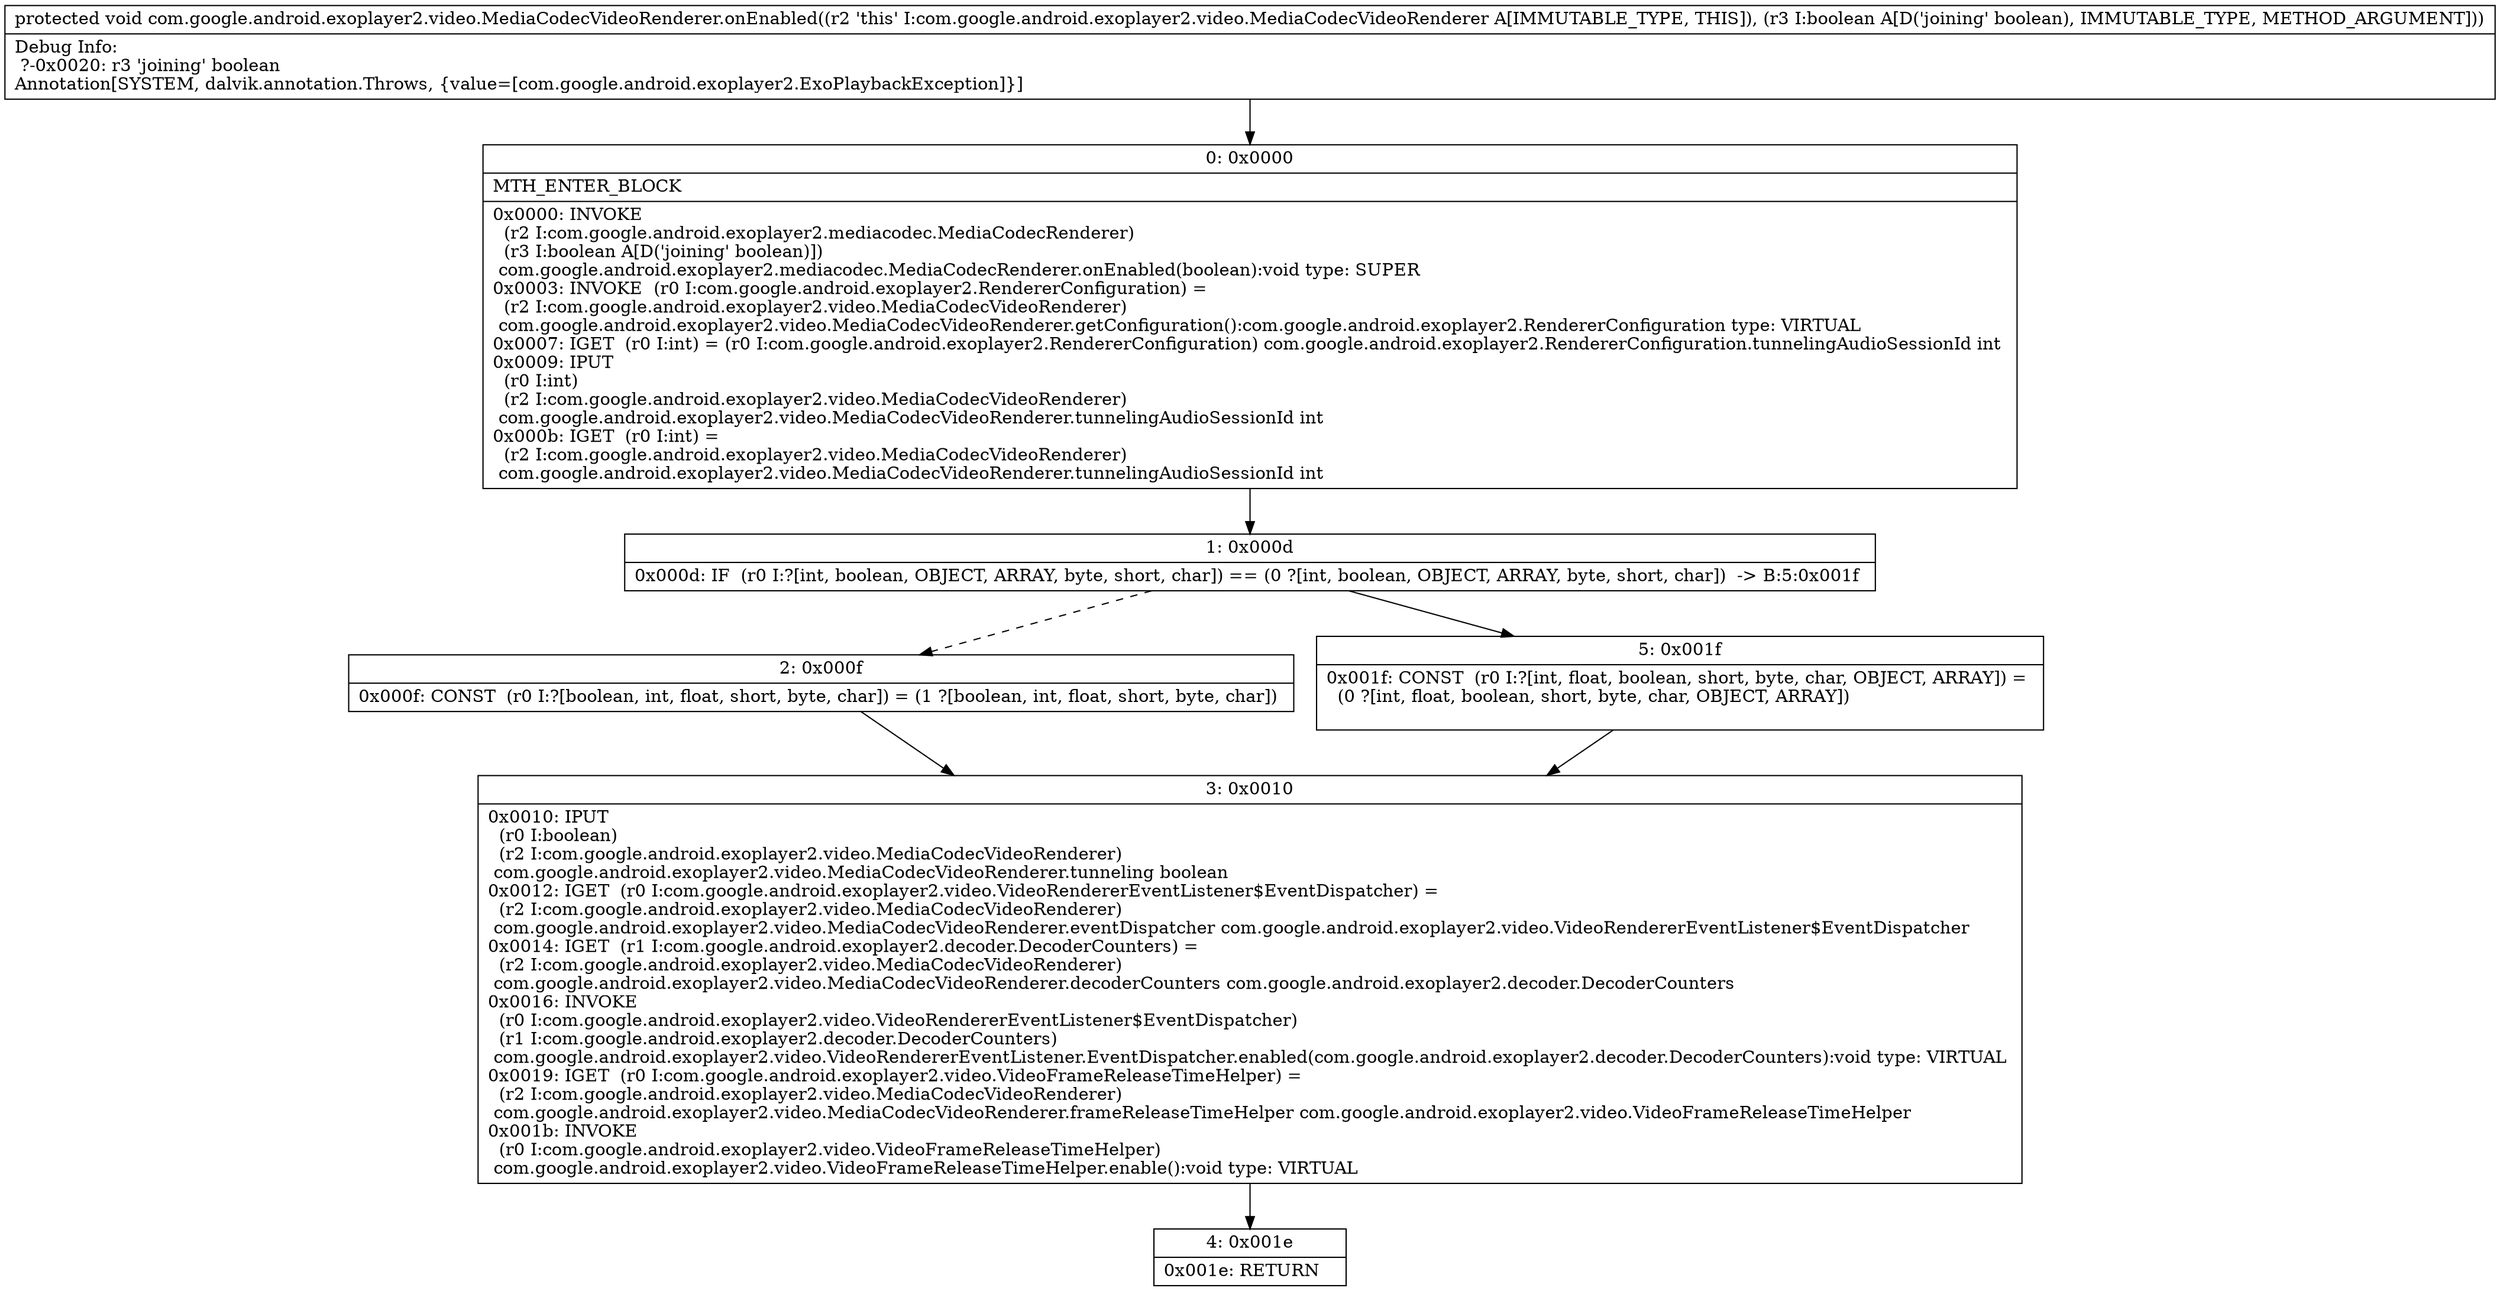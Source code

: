 digraph "CFG forcom.google.android.exoplayer2.video.MediaCodecVideoRenderer.onEnabled(Z)V" {
Node_0 [shape=record,label="{0\:\ 0x0000|MTH_ENTER_BLOCK\l|0x0000: INVOKE  \l  (r2 I:com.google.android.exoplayer2.mediacodec.MediaCodecRenderer)\l  (r3 I:boolean A[D('joining' boolean)])\l com.google.android.exoplayer2.mediacodec.MediaCodecRenderer.onEnabled(boolean):void type: SUPER \l0x0003: INVOKE  (r0 I:com.google.android.exoplayer2.RendererConfiguration) = \l  (r2 I:com.google.android.exoplayer2.video.MediaCodecVideoRenderer)\l com.google.android.exoplayer2.video.MediaCodecVideoRenderer.getConfiguration():com.google.android.exoplayer2.RendererConfiguration type: VIRTUAL \l0x0007: IGET  (r0 I:int) = (r0 I:com.google.android.exoplayer2.RendererConfiguration) com.google.android.exoplayer2.RendererConfiguration.tunnelingAudioSessionId int \l0x0009: IPUT  \l  (r0 I:int)\l  (r2 I:com.google.android.exoplayer2.video.MediaCodecVideoRenderer)\l com.google.android.exoplayer2.video.MediaCodecVideoRenderer.tunnelingAudioSessionId int \l0x000b: IGET  (r0 I:int) = \l  (r2 I:com.google.android.exoplayer2.video.MediaCodecVideoRenderer)\l com.google.android.exoplayer2.video.MediaCodecVideoRenderer.tunnelingAudioSessionId int \l}"];
Node_1 [shape=record,label="{1\:\ 0x000d|0x000d: IF  (r0 I:?[int, boolean, OBJECT, ARRAY, byte, short, char]) == (0 ?[int, boolean, OBJECT, ARRAY, byte, short, char])  \-\> B:5:0x001f \l}"];
Node_2 [shape=record,label="{2\:\ 0x000f|0x000f: CONST  (r0 I:?[boolean, int, float, short, byte, char]) = (1 ?[boolean, int, float, short, byte, char]) \l}"];
Node_3 [shape=record,label="{3\:\ 0x0010|0x0010: IPUT  \l  (r0 I:boolean)\l  (r2 I:com.google.android.exoplayer2.video.MediaCodecVideoRenderer)\l com.google.android.exoplayer2.video.MediaCodecVideoRenderer.tunneling boolean \l0x0012: IGET  (r0 I:com.google.android.exoplayer2.video.VideoRendererEventListener$EventDispatcher) = \l  (r2 I:com.google.android.exoplayer2.video.MediaCodecVideoRenderer)\l com.google.android.exoplayer2.video.MediaCodecVideoRenderer.eventDispatcher com.google.android.exoplayer2.video.VideoRendererEventListener$EventDispatcher \l0x0014: IGET  (r1 I:com.google.android.exoplayer2.decoder.DecoderCounters) = \l  (r2 I:com.google.android.exoplayer2.video.MediaCodecVideoRenderer)\l com.google.android.exoplayer2.video.MediaCodecVideoRenderer.decoderCounters com.google.android.exoplayer2.decoder.DecoderCounters \l0x0016: INVOKE  \l  (r0 I:com.google.android.exoplayer2.video.VideoRendererEventListener$EventDispatcher)\l  (r1 I:com.google.android.exoplayer2.decoder.DecoderCounters)\l com.google.android.exoplayer2.video.VideoRendererEventListener.EventDispatcher.enabled(com.google.android.exoplayer2.decoder.DecoderCounters):void type: VIRTUAL \l0x0019: IGET  (r0 I:com.google.android.exoplayer2.video.VideoFrameReleaseTimeHelper) = \l  (r2 I:com.google.android.exoplayer2.video.MediaCodecVideoRenderer)\l com.google.android.exoplayer2.video.MediaCodecVideoRenderer.frameReleaseTimeHelper com.google.android.exoplayer2.video.VideoFrameReleaseTimeHelper \l0x001b: INVOKE  \l  (r0 I:com.google.android.exoplayer2.video.VideoFrameReleaseTimeHelper)\l com.google.android.exoplayer2.video.VideoFrameReleaseTimeHelper.enable():void type: VIRTUAL \l}"];
Node_4 [shape=record,label="{4\:\ 0x001e|0x001e: RETURN   \l}"];
Node_5 [shape=record,label="{5\:\ 0x001f|0x001f: CONST  (r0 I:?[int, float, boolean, short, byte, char, OBJECT, ARRAY]) = \l  (0 ?[int, float, boolean, short, byte, char, OBJECT, ARRAY])\l \l}"];
MethodNode[shape=record,label="{protected void com.google.android.exoplayer2.video.MediaCodecVideoRenderer.onEnabled((r2 'this' I:com.google.android.exoplayer2.video.MediaCodecVideoRenderer A[IMMUTABLE_TYPE, THIS]), (r3 I:boolean A[D('joining' boolean), IMMUTABLE_TYPE, METHOD_ARGUMENT]))  | Debug Info:\l  ?\-0x0020: r3 'joining' boolean\lAnnotation[SYSTEM, dalvik.annotation.Throws, \{value=[com.google.android.exoplayer2.ExoPlaybackException]\}]\l}"];
MethodNode -> Node_0;
Node_0 -> Node_1;
Node_1 -> Node_2[style=dashed];
Node_1 -> Node_5;
Node_2 -> Node_3;
Node_3 -> Node_4;
Node_5 -> Node_3;
}

